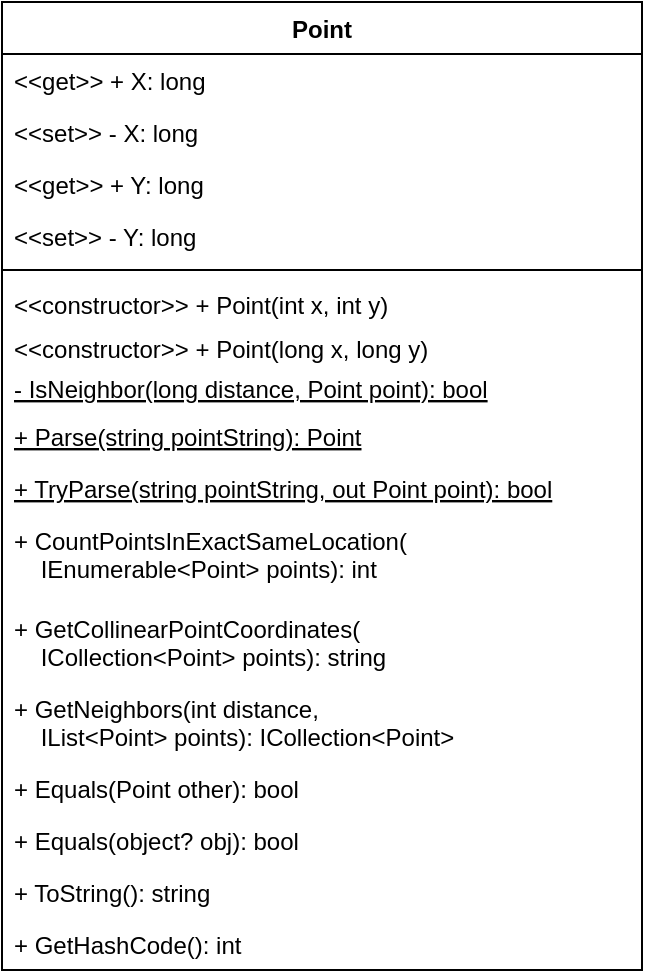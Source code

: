 <mxfile version="20.4.0" type="device" pages="2"><diagram id="ekLerv10-5Og8tD3GVhr" name="class-diagram"><mxGraphModel dx="2640" dy="907" grid="1" gridSize="10" guides="1" tooltips="1" connect="1" arrows="1" fold="1" page="1" pageScale="1" pageWidth="850" pageHeight="1100" math="0" shadow="0"><root><mxCell id="8sShPmPlEh92SBYfi-gu-0"/><mxCell id="8sShPmPlEh92SBYfi-gu-1" parent="8sShPmPlEh92SBYfi-gu-0"/><mxCell id="dL_3BTujGqF_IkzBiXf5-0" value="Point" style="swimlane;fontStyle=1;align=center;verticalAlign=top;childLayout=stackLayout;horizontal=1;startSize=26;horizontalStack=0;resizeParent=1;resizeParentMax=0;resizeLast=0;collapsible=1;marginBottom=0;" parent="8sShPmPlEh92SBYfi-gu-1" vertex="1"><mxGeometry x="-800" y="40" width="320" height="484" as="geometry"/></mxCell><mxCell id="dL_3BTujGqF_IkzBiXf5-1" value="&lt;&lt;get&gt;&gt; + X: long" style="text;strokeColor=none;fillColor=none;align=left;verticalAlign=top;spacingLeft=4;spacingRight=4;overflow=hidden;rotatable=0;points=[[0,0.5],[1,0.5]];portConstraint=eastwest;" parent="dL_3BTujGqF_IkzBiXf5-0" vertex="1"><mxGeometry y="26" width="320" height="26" as="geometry"/></mxCell><mxCell id="gsj7lmc6Fu3wBgTy4fOy-0" value="&lt;&lt;set&gt;&gt; - X: long" style="text;strokeColor=none;fillColor=none;align=left;verticalAlign=top;spacingLeft=4;spacingRight=4;overflow=hidden;rotatable=0;points=[[0,0.5],[1,0.5]];portConstraint=eastwest;" parent="dL_3BTujGqF_IkzBiXf5-0" vertex="1"><mxGeometry y="52" width="320" height="26" as="geometry"/></mxCell><mxCell id="dL_3BTujGqF_IkzBiXf5-2" value="&lt;&lt;get&gt;&gt; + Y: long" style="text;strokeColor=none;fillColor=none;align=left;verticalAlign=top;spacingLeft=4;spacingRight=4;overflow=hidden;rotatable=0;points=[[0,0.5],[1,0.5]];portConstraint=eastwest;" parent="dL_3BTujGqF_IkzBiXf5-0" vertex="1"><mxGeometry y="78" width="320" height="26" as="geometry"/></mxCell><mxCell id="gsj7lmc6Fu3wBgTy4fOy-1" value="&lt;&lt;set&gt;&gt; - Y: long" style="text;strokeColor=none;fillColor=none;align=left;verticalAlign=top;spacingLeft=4;spacingRight=4;overflow=hidden;rotatable=0;points=[[0,0.5],[1,0.5]];portConstraint=eastwest;" parent="dL_3BTujGqF_IkzBiXf5-0" vertex="1"><mxGeometry y="104" width="320" height="26" as="geometry"/></mxCell><mxCell id="dL_3BTujGqF_IkzBiXf5-7" value="" style="line;strokeWidth=1;fillColor=none;align=left;verticalAlign=middle;spacingTop=-1;spacingLeft=3;spacingRight=3;rotatable=0;labelPosition=right;points=[];portConstraint=eastwest;" parent="dL_3BTujGqF_IkzBiXf5-0" vertex="1"><mxGeometry y="130" width="320" height="8" as="geometry"/></mxCell><mxCell id="dL_3BTujGqF_IkzBiXf5-8" value="&lt;&lt;constructor&gt;&gt; + Point(int x, int y)" style="text;strokeColor=none;fillColor=none;align=left;verticalAlign=top;spacingLeft=4;spacingRight=4;overflow=hidden;rotatable=0;points=[[0,0.5],[1,0.5]];portConstraint=eastwest;" parent="dL_3BTujGqF_IkzBiXf5-0" vertex="1"><mxGeometry y="138" width="320" height="22" as="geometry"/></mxCell><mxCell id="gsj7lmc6Fu3wBgTy4fOy-3" value="&lt;&lt;constructor&gt;&gt; + Point(long x, long y)" style="text;strokeColor=none;fillColor=none;align=left;verticalAlign=top;spacingLeft=4;spacingRight=4;overflow=hidden;rotatable=0;points=[[0,0.5],[1,0.5]];portConstraint=eastwest;" parent="dL_3BTujGqF_IkzBiXf5-0" vertex="1"><mxGeometry y="160" width="320" height="20" as="geometry"/></mxCell><mxCell id="dL_3BTujGqF_IkzBiXf5-33" value="- IsNeighbor(long distance, Point point): bool" style="text;strokeColor=none;fillColor=none;align=left;verticalAlign=top;spacingLeft=4;spacingRight=4;overflow=hidden;rotatable=0;points=[[0,0.5],[1,0.5]];portConstraint=eastwest;fontStyle=4" parent="dL_3BTujGqF_IkzBiXf5-0" vertex="1"><mxGeometry y="180" width="320" height="24" as="geometry"/></mxCell><mxCell id="dL_3BTujGqF_IkzBiXf5-11" value="+ Parse(string pointString): Point" style="text;strokeColor=none;fillColor=none;align=left;verticalAlign=top;spacingLeft=4;spacingRight=4;overflow=hidden;rotatable=0;points=[[0,0.5],[1,0.5]];portConstraint=eastwest;fontStyle=4" parent="dL_3BTujGqF_IkzBiXf5-0" vertex="1"><mxGeometry y="204" width="320" height="26" as="geometry"/></mxCell><mxCell id="dL_3BTujGqF_IkzBiXf5-32" value="+ TryParse(string pointString, out Point point): bool" style="text;strokeColor=none;fillColor=none;align=left;verticalAlign=top;spacingLeft=4;spacingRight=4;overflow=hidden;rotatable=0;points=[[0,0.5],[1,0.5]];portConstraint=eastwest;fontStyle=4" parent="dL_3BTujGqF_IkzBiXf5-0" vertex="1"><mxGeometry y="230" width="320" height="26" as="geometry"/></mxCell><mxCell id="gsj7lmc6Fu3wBgTy4fOy-4" value="+ CountPointsInExactSameLocation(&#10;    IEnumerable&lt;Point&gt; points): int" style="text;strokeColor=none;fillColor=none;align=left;verticalAlign=top;spacingLeft=4;spacingRight=4;overflow=hidden;rotatable=0;points=[[0,0.5],[1,0.5]];portConstraint=eastwest;" parent="dL_3BTujGqF_IkzBiXf5-0" vertex="1"><mxGeometry y="256" width="320" height="44" as="geometry"/></mxCell><mxCell id="gsj7lmc6Fu3wBgTy4fOy-5" value="+ GetCollinearPointCoordinates(&#10;    ICollection&lt;Point&gt; points): string" style="text;strokeColor=none;fillColor=none;align=left;verticalAlign=top;spacingLeft=4;spacingRight=4;overflow=hidden;rotatable=0;points=[[0,0.5],[1,0.5]];portConstraint=eastwest;" parent="dL_3BTujGqF_IkzBiXf5-0" vertex="1"><mxGeometry y="300" width="320" height="40" as="geometry"/></mxCell><mxCell id="gsj7lmc6Fu3wBgTy4fOy-6" value="+ GetNeighbors(int distance, &#10;    IList&lt;Point&gt; points): ICollection&lt;Point&gt;" style="text;strokeColor=none;fillColor=none;align=left;verticalAlign=top;spacingLeft=4;spacingRight=4;overflow=hidden;rotatable=0;points=[[0,0.5],[1,0.5]];portConstraint=eastwest;" parent="dL_3BTujGqF_IkzBiXf5-0" vertex="1"><mxGeometry y="340" width="320" height="40" as="geometry"/></mxCell><mxCell id="Owsl0O5s5bmPAZ965K3F-2" value="+ Equals(Point other): bool" style="text;strokeColor=none;fillColor=none;align=left;verticalAlign=top;spacingLeft=4;spacingRight=4;overflow=hidden;rotatable=0;points=[[0,0.5],[1,0.5]];portConstraint=eastwest;" parent="dL_3BTujGqF_IkzBiXf5-0" vertex="1"><mxGeometry y="380" width="320" height="26" as="geometry"/></mxCell><mxCell id="Owsl0O5s5bmPAZ965K3F-4" value="+ Equals(object? obj): bool" style="text;strokeColor=none;fillColor=none;align=left;verticalAlign=top;spacingLeft=4;spacingRight=4;overflow=hidden;rotatable=0;points=[[0,0.5],[1,0.5]];portConstraint=eastwest;" parent="dL_3BTujGqF_IkzBiXf5-0" vertex="1"><mxGeometry y="406" width="320" height="26" as="geometry"/></mxCell><mxCell id="Owsl0O5s5bmPAZ965K3F-3" value="+ ToString(): string" style="text;strokeColor=none;fillColor=none;align=left;verticalAlign=top;spacingLeft=4;spacingRight=4;overflow=hidden;rotatable=0;points=[[0,0.5],[1,0.5]];portConstraint=eastwest;" parent="dL_3BTujGqF_IkzBiXf5-0" vertex="1"><mxGeometry y="432" width="320" height="26" as="geometry"/></mxCell><mxCell id="dL_3BTujGqF_IkzBiXf5-12" value="+ GetHashCode(): int" style="text;strokeColor=none;fillColor=none;align=left;verticalAlign=top;spacingLeft=4;spacingRight=4;overflow=hidden;rotatable=0;points=[[0,0.5],[1,0.5]];portConstraint=eastwest;" parent="dL_3BTujGqF_IkzBiXf5-0" vertex="1"><mxGeometry y="458" width="320" height="26" as="geometry"/></mxCell></root></mxGraphModel></diagram><diagram id="q5qrw87X5LRSWWPonKO5" name="collinear-points"><mxGraphModel dx="486" dy="248" grid="1" gridSize="5" guides="1" tooltips="1" connect="1" arrows="1" fold="1" page="1" pageScale="1" pageWidth="850" pageHeight="1100" math="0" shadow="0"><root><mxCell id="0"/><mxCell id="1" parent="0"/><mxCell id="r09lCzgfcHIqSbvQZEPL-1" value="" style="endArrow=none;html=1;rounded=0;" edge="1" parent="1"><mxGeometry width="50" height="50" relative="1" as="geometry"><mxPoint x="240" y="400" as="sourcePoint"/><mxPoint x="240" y="80" as="targetPoint"/></mxGeometry></mxCell><mxCell id="r09lCzgfcHIqSbvQZEPL-2" value="" style="endArrow=none;html=1;rounded=0;" edge="1" parent="1"><mxGeometry width="50" height="50" relative="1" as="geometry"><mxPoint x="80" y="240" as="sourcePoint"/><mxPoint x="400" y="240" as="targetPoint"/></mxGeometry></mxCell><mxCell id="r09lCzgfcHIqSbvQZEPL-3" value="" style="endArrow=none;html=1;rounded=0;" edge="1" parent="1"><mxGeometry width="50" height="50" relative="1" as="geometry"><mxPoint x="230" y="200" as="sourcePoint"/><mxPoint x="250" y="200" as="targetPoint"/></mxGeometry></mxCell><mxCell id="r09lCzgfcHIqSbvQZEPL-4" value="" style="endArrow=none;html=1;rounded=0;" edge="1" parent="1"><mxGeometry width="50" height="50" relative="1" as="geometry"><mxPoint x="230" y="160" as="sourcePoint"/><mxPoint x="250" y="160" as="targetPoint"/></mxGeometry></mxCell><mxCell id="r09lCzgfcHIqSbvQZEPL-5" value="" style="endArrow=none;html=1;rounded=0;" edge="1" parent="1"><mxGeometry width="50" height="50" relative="1" as="geometry"><mxPoint x="230" y="120" as="sourcePoint"/><mxPoint x="250" y="120" as="targetPoint"/></mxGeometry></mxCell><mxCell id="r09lCzgfcHIqSbvQZEPL-6" value="" style="endArrow=none;html=1;rounded=0;" edge="1" parent="1"><mxGeometry width="50" height="50" relative="1" as="geometry"><mxPoint x="230" y="360" as="sourcePoint"/><mxPoint x="250" y="360" as="targetPoint"/></mxGeometry></mxCell><mxCell id="r09lCzgfcHIqSbvQZEPL-7" value="" style="endArrow=none;html=1;rounded=0;" edge="1" parent="1"><mxGeometry width="50" height="50" relative="1" as="geometry"><mxPoint x="230" y="320" as="sourcePoint"/><mxPoint x="250" y="320" as="targetPoint"/></mxGeometry></mxCell><mxCell id="r09lCzgfcHIqSbvQZEPL-8" value="" style="endArrow=none;html=1;rounded=0;" edge="1" parent="1"><mxGeometry width="50" height="50" relative="1" as="geometry"><mxPoint x="230" y="280" as="sourcePoint"/><mxPoint x="250" y="280" as="targetPoint"/></mxGeometry></mxCell><mxCell id="r09lCzgfcHIqSbvQZEPL-9" value="" style="endArrow=none;html=1;rounded=0;" edge="1" parent="1"><mxGeometry width="50" height="50" relative="1" as="geometry"><mxPoint x="200" y="250" as="sourcePoint"/><mxPoint x="200" y="230" as="targetPoint"/></mxGeometry></mxCell><mxCell id="r09lCzgfcHIqSbvQZEPL-10" value="" style="endArrow=none;html=1;rounded=0;" edge="1" parent="1"><mxGeometry width="50" height="50" relative="1" as="geometry"><mxPoint x="160" y="250" as="sourcePoint"/><mxPoint x="160" y="230" as="targetPoint"/></mxGeometry></mxCell><mxCell id="r09lCzgfcHIqSbvQZEPL-11" value="" style="endArrow=none;html=1;rounded=0;" edge="1" parent="1"><mxGeometry width="50" height="50" relative="1" as="geometry"><mxPoint x="120" y="250" as="sourcePoint"/><mxPoint x="120" y="230" as="targetPoint"/></mxGeometry></mxCell><mxCell id="r09lCzgfcHIqSbvQZEPL-12" value="" style="endArrow=none;html=1;rounded=0;" edge="1" parent="1"><mxGeometry width="50" height="50" relative="1" as="geometry"><mxPoint x="360" y="250" as="sourcePoint"/><mxPoint x="360" y="230" as="targetPoint"/></mxGeometry></mxCell><mxCell id="r09lCzgfcHIqSbvQZEPL-13" value="" style="endArrow=none;html=1;rounded=0;" edge="1" parent="1"><mxGeometry width="50" height="50" relative="1" as="geometry"><mxPoint x="320" y="250" as="sourcePoint"/><mxPoint x="320" y="230" as="targetPoint"/></mxGeometry></mxCell><mxCell id="r09lCzgfcHIqSbvQZEPL-14" value="" style="endArrow=none;html=1;rounded=0;" edge="1" parent="1"><mxGeometry width="50" height="50" relative="1" as="geometry"><mxPoint x="280" y="250" as="sourcePoint"/><mxPoint x="280" y="230" as="targetPoint"/></mxGeometry></mxCell><mxCell id="r09lCzgfcHIqSbvQZEPL-15" value="1" style="text;html=1;strokeColor=none;fillColor=none;align=right;verticalAlign=middle;whiteSpace=wrap;rounded=0;" vertex="1" parent="1"><mxGeometry x="200" y="180" width="30" height="30" as="geometry"/></mxCell><mxCell id="r09lCzgfcHIqSbvQZEPL-17" value="2" style="text;html=1;strokeColor=none;fillColor=none;align=right;verticalAlign=middle;whiteSpace=wrap;rounded=0;" vertex="1" parent="1"><mxGeometry x="200" y="140" width="30" height="30" as="geometry"/></mxCell><mxCell id="r09lCzgfcHIqSbvQZEPL-18" value="3" style="text;html=1;strokeColor=none;fillColor=none;align=right;verticalAlign=middle;whiteSpace=wrap;rounded=0;" vertex="1" parent="1"><mxGeometry x="200" y="100" width="30" height="30" as="geometry"/></mxCell><mxCell id="r09lCzgfcHIqSbvQZEPL-19" value="-1" style="text;html=1;strokeColor=none;fillColor=none;align=right;verticalAlign=middle;whiteSpace=wrap;rounded=0;" vertex="1" parent="1"><mxGeometry x="200" y="270" width="30" height="30" as="geometry"/></mxCell><mxCell id="r09lCzgfcHIqSbvQZEPL-20" value="-2" style="text;html=1;strokeColor=none;fillColor=none;align=right;verticalAlign=middle;whiteSpace=wrap;rounded=0;" vertex="1" parent="1"><mxGeometry x="200" y="310" width="30" height="30" as="geometry"/></mxCell><mxCell id="r09lCzgfcHIqSbvQZEPL-21" value="-3" style="text;html=1;strokeColor=none;fillColor=none;align=right;verticalAlign=middle;whiteSpace=wrap;rounded=0;" vertex="1" parent="1"><mxGeometry x="200" y="350" width="30" height="30" as="geometry"/></mxCell><mxCell id="r09lCzgfcHIqSbvQZEPL-22" value="1" style="text;html=1;strokeColor=none;fillColor=none;align=right;verticalAlign=middle;whiteSpace=wrap;rounded=0;" vertex="1" parent="1"><mxGeometry x="260" y="240" width="30" height="30" as="geometry"/></mxCell><mxCell id="r09lCzgfcHIqSbvQZEPL-23" value="2" style="text;html=1;strokeColor=none;fillColor=none;align=right;verticalAlign=middle;whiteSpace=wrap;rounded=0;" vertex="1" parent="1"><mxGeometry x="300" y="240" width="30" height="30" as="geometry"/></mxCell><mxCell id="r09lCzgfcHIqSbvQZEPL-24" value="3" style="text;html=1;strokeColor=none;fillColor=none;align=right;verticalAlign=middle;whiteSpace=wrap;rounded=0;" vertex="1" parent="1"><mxGeometry x="340" y="240" width="30" height="30" as="geometry"/></mxCell><mxCell id="r09lCzgfcHIqSbvQZEPL-25" value="-1" style="text;html=1;strokeColor=none;fillColor=none;align=right;verticalAlign=middle;whiteSpace=wrap;rounded=0;" vertex="1" parent="1"><mxGeometry x="170" y="240" width="30" height="30" as="geometry"/></mxCell><mxCell id="r09lCzgfcHIqSbvQZEPL-26" value="-2" style="text;html=1;strokeColor=none;fillColor=none;align=right;verticalAlign=middle;whiteSpace=wrap;rounded=0;" vertex="1" parent="1"><mxGeometry x="130" y="240" width="30" height="30" as="geometry"/></mxCell><mxCell id="r09lCzgfcHIqSbvQZEPL-27" value="-3" style="text;html=1;strokeColor=none;fillColor=none;align=right;verticalAlign=middle;whiteSpace=wrap;rounded=0;" vertex="1" parent="1"><mxGeometry x="90" y="240" width="30" height="30" as="geometry"/></mxCell><mxCell id="r09lCzgfcHIqSbvQZEPL-28" value="" style="ellipse;whiteSpace=wrap;html=1;aspect=fixed;fillColor=#fff2cc;strokeColor=#d6b656;" vertex="1" parent="1"><mxGeometry x="277" y="197" width="6" height="6" as="geometry"/></mxCell><mxCell id="r09lCzgfcHIqSbvQZEPL-29" value="" style="ellipse;whiteSpace=wrap;html=1;aspect=fixed;fillColor=#dae8fc;strokeColor=#6c8ebf;" vertex="1" parent="1"><mxGeometry x="197" y="197" width="6" height="6" as="geometry"/></mxCell><mxCell id="r09lCzgfcHIqSbvQZEPL-30" value="" style="ellipse;whiteSpace=wrap;html=1;aspect=fixed;fillColor=#dae8fc;strokeColor=#6c8ebf;" vertex="1" parent="1"><mxGeometry x="277" y="317" width="6" height="6" as="geometry"/></mxCell><mxCell id="r09lCzgfcHIqSbvQZEPL-31" value="" style="ellipse;whiteSpace=wrap;html=1;aspect=fixed;fillColor=#dae8fc;strokeColor=#6c8ebf;" vertex="1" parent="1"><mxGeometry x="277" y="157" width="6" height="6" as="geometry"/></mxCell><mxCell id="r09lCzgfcHIqSbvQZEPL-32" value="" style="ellipse;whiteSpace=wrap;html=1;aspect=fixed;fillColor=#dae8fc;strokeColor=#6c8ebf;" vertex="1" parent="1"><mxGeometry x="357" y="197" width="6" height="6" as="geometry"/></mxCell></root></mxGraphModel></diagram></mxfile>